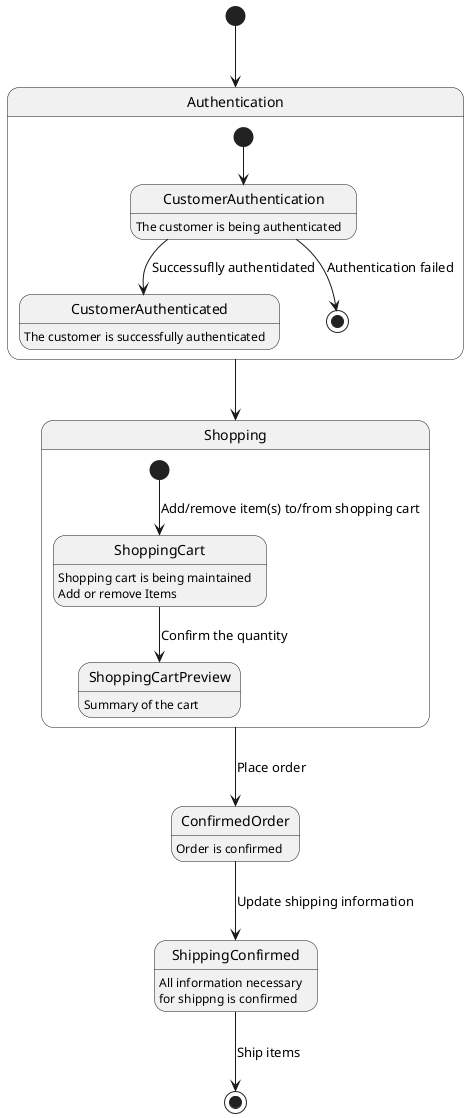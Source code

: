 @startuml

[*] --> Authentication

state Authentication {
  [*] --> CustomerAuthentication
  CustomerAuthentication: The customer is being authenticated
  CustomerAuthentication --> CustomerAuthenticated: Successuflly authentidated
  CustomerAuthenticated: The customer is successfully authenticated
  CustomerAuthentication --> [*] : Authentication failed
}

Authentication --> Shopping

state Shopping {
  [*] --> ShoppingCart: Add/remove item(s) to/from shopping cart
  ShoppingCart: Shopping cart is being maintained
  ShoppingCart: Add or remove Items
  ShoppingCart --> ShoppingCartPreview : Confirm the quantity
  ShoppingCartPreview: Summary of the cart
}

Shopping --> ConfirmedOrder: Place order
ConfirmedOrder: Order is confirmed 

ConfirmedOrder --> ShippingConfirmed : Update shipping information
ShippingConfirmed: All information necessary
ShippingConfirmed: for shippng is confirmed

ShippingConfirmed --> [*] : Ship items

@enduml